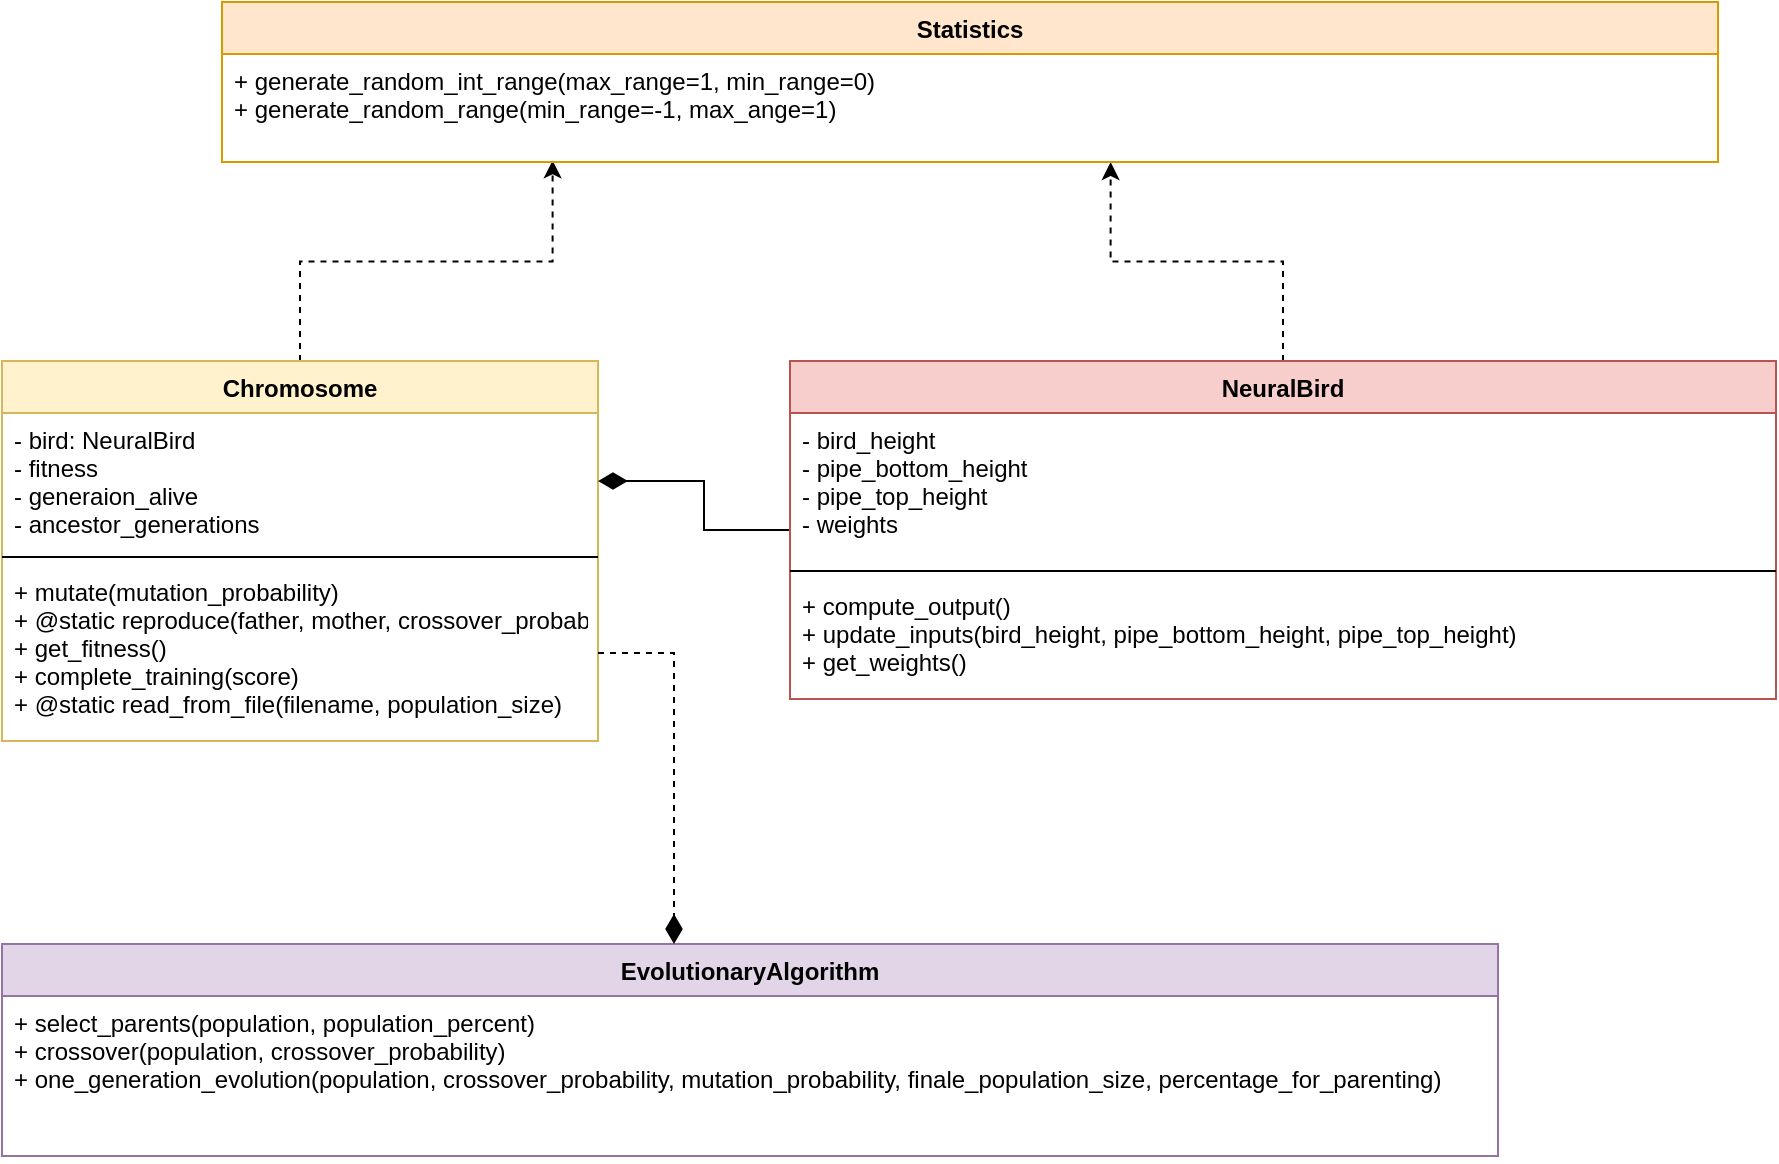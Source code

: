 <mxfile version="14.1.8" type="device"><diagram id="cdQeK8x_5bWccUlKOmc-" name="Page-1"><mxGraphModel dx="1220" dy="728" grid="0" gridSize="10" guides="1" tooltips="1" connect="1" arrows="1" fold="1" page="1" pageScale="1" pageWidth="850" pageHeight="1100" math="0" shadow="0"><root><mxCell id="0"/><mxCell id="1" parent="0"/><mxCell id="pi0LWgEbJrxdDWLg2I8G-18" style="edgeStyle=orthogonalEdgeStyle;rounded=0;orthogonalLoop=1;jettySize=auto;html=1;entryX=0.221;entryY=0.985;entryDx=0;entryDy=0;entryPerimeter=0;dashed=1;" edge="1" parent="1" source="pi0LWgEbJrxdDWLg2I8G-1" target="pi0LWgEbJrxdDWLg2I8G-17"><mxGeometry relative="1" as="geometry"/></mxCell><mxCell id="pi0LWgEbJrxdDWLg2I8G-1" value="Chromosome" style="swimlane;fontStyle=1;align=center;verticalAlign=top;childLayout=stackLayout;horizontal=1;startSize=26;horizontalStack=0;resizeParent=1;resizeParentMax=0;resizeLast=0;collapsible=1;marginBottom=0;fillColor=#fff2cc;strokeColor=#d6b656;" vertex="1" parent="1"><mxGeometry x="81" y="185.5" width="298" height="190" as="geometry"/></mxCell><mxCell id="pi0LWgEbJrxdDWLg2I8G-2" value="- bird: NeuralBird&#10;- fitness&#10;- generaion_alive&#10;- ancestor_generations " style="text;strokeColor=none;fillColor=none;align=left;verticalAlign=top;spacingLeft=4;spacingRight=4;overflow=hidden;rotatable=0;points=[[0,0.5],[1,0.5]];portConstraint=eastwest;" vertex="1" parent="pi0LWgEbJrxdDWLg2I8G-1"><mxGeometry y="26" width="298" height="68" as="geometry"/></mxCell><mxCell id="pi0LWgEbJrxdDWLg2I8G-3" value="" style="line;strokeWidth=1;fillColor=none;align=left;verticalAlign=middle;spacingTop=-1;spacingLeft=3;spacingRight=3;rotatable=0;labelPosition=right;points=[];portConstraint=eastwest;" vertex="1" parent="pi0LWgEbJrxdDWLg2I8G-1"><mxGeometry y="94" width="298" height="8" as="geometry"/></mxCell><mxCell id="pi0LWgEbJrxdDWLg2I8G-4" value="+ mutate(mutation_probability)&#10;+ @static reproduce(father, mother, crossover_probability)&#10;+ get_fitness()&#10;+ complete_training(score)&#10;+ @static read_from_file(filename, population_size)" style="text;strokeColor=none;fillColor=none;align=left;verticalAlign=top;spacingLeft=4;spacingRight=4;overflow=hidden;rotatable=0;points=[[0,0.5],[1,0.5]];portConstraint=eastwest;" vertex="1" parent="pi0LWgEbJrxdDWLg2I8G-1"><mxGeometry y="102" width="298" height="88" as="geometry"/></mxCell><mxCell id="pi0LWgEbJrxdDWLg2I8G-19" style="edgeStyle=orthogonalEdgeStyle;rounded=0;orthogonalLoop=1;jettySize=auto;html=1;dashed=1;entryX=0.594;entryY=1;entryDx=0;entryDy=0;entryPerimeter=0;" edge="1" parent="1" source="pi0LWgEbJrxdDWLg2I8G-5" target="pi0LWgEbJrxdDWLg2I8G-17"><mxGeometry relative="1" as="geometry"/></mxCell><mxCell id="pi0LWgEbJrxdDWLg2I8G-21" style="edgeStyle=orthogonalEdgeStyle;rounded=0;orthogonalLoop=1;jettySize=auto;html=1;endArrow=diamondThin;endFill=1;strokeWidth=1;endSize=12;" edge="1" parent="1" source="pi0LWgEbJrxdDWLg2I8G-5" target="pi0LWgEbJrxdDWLg2I8G-2"><mxGeometry relative="1" as="geometry"/></mxCell><mxCell id="pi0LWgEbJrxdDWLg2I8G-5" value="NeuralBird" style="swimlane;fontStyle=1;align=center;verticalAlign=top;childLayout=stackLayout;horizontal=1;startSize=26;horizontalStack=0;resizeParent=1;resizeParentMax=0;resizeLast=0;collapsible=1;marginBottom=0;fillColor=#f8cecc;strokeColor=#b85450;" vertex="1" parent="1"><mxGeometry x="475" y="185.5" width="493" height="169" as="geometry"/></mxCell><mxCell id="pi0LWgEbJrxdDWLg2I8G-6" value="- bird_height&#10;- pipe_bottom_height&#10;- pipe_top_height&#10;- weights&#10;" style="text;strokeColor=none;fillColor=none;align=left;verticalAlign=top;spacingLeft=4;spacingRight=4;overflow=hidden;rotatable=0;points=[[0,0.5],[1,0.5]];portConstraint=eastwest;" vertex="1" parent="pi0LWgEbJrxdDWLg2I8G-5"><mxGeometry y="26" width="493" height="75" as="geometry"/></mxCell><mxCell id="pi0LWgEbJrxdDWLg2I8G-7" value="" style="line;strokeWidth=1;fillColor=none;align=left;verticalAlign=middle;spacingTop=-1;spacingLeft=3;spacingRight=3;rotatable=0;labelPosition=right;points=[];portConstraint=eastwest;" vertex="1" parent="pi0LWgEbJrxdDWLg2I8G-5"><mxGeometry y="101" width="493" height="8" as="geometry"/></mxCell><mxCell id="pi0LWgEbJrxdDWLg2I8G-8" value="+ compute_output()&#10;+ update_inputs(bird_height, pipe_bottom_height, pipe_top_height)&#10;+ get_weights()" style="text;strokeColor=none;fillColor=none;align=left;verticalAlign=top;spacingLeft=4;spacingRight=4;overflow=hidden;rotatable=0;points=[[0,0.5],[1,0.5]];portConstraint=eastwest;" vertex="1" parent="pi0LWgEbJrxdDWLg2I8G-5"><mxGeometry y="109" width="493" height="60" as="geometry"/></mxCell><mxCell id="pi0LWgEbJrxdDWLg2I8G-11" value="EvolutionaryAlgorithm" style="swimlane;fontStyle=1;childLayout=stackLayout;horizontal=1;startSize=26;fillColor=#e1d5e7;horizontalStack=0;resizeParent=1;resizeParentMax=0;resizeLast=0;collapsible=1;marginBottom=0;strokeColor=#9673a6;" vertex="1" parent="1"><mxGeometry x="81" y="477" width="748" height="106" as="geometry"/></mxCell><mxCell id="pi0LWgEbJrxdDWLg2I8G-12" value="+ select_parents(population, population_percent)&#10;+ crossover(population, crossover_probability)&#10;+ one_generation_evolution(population, crossover_probability, mutation_probability, finale_population_size, percentage_for_parenting)" style="text;strokeColor=none;fillColor=none;align=left;verticalAlign=top;spacingLeft=4;spacingRight=4;overflow=hidden;rotatable=0;points=[[0,0.5],[1,0.5]];portConstraint=eastwest;" vertex="1" parent="pi0LWgEbJrxdDWLg2I8G-11"><mxGeometry y="26" width="748" height="80" as="geometry"/></mxCell><mxCell id="pi0LWgEbJrxdDWLg2I8G-16" value="Statistics" style="swimlane;fontStyle=1;childLayout=stackLayout;horizontal=1;startSize=26;fillColor=#ffe6cc;horizontalStack=0;resizeParent=1;resizeParentMax=0;resizeLast=0;collapsible=1;marginBottom=0;strokeColor=#d79b00;" vertex="1" parent="1"><mxGeometry x="191" y="6" width="748" height="80" as="geometry"/></mxCell><mxCell id="pi0LWgEbJrxdDWLg2I8G-17" value="+ generate_random_int_range(max_range=1, min_range=0)&#10;+ generate_random_range(min_range=-1, max_ange=1)" style="text;strokeColor=none;fillColor=none;align=left;verticalAlign=top;spacingLeft=4;spacingRight=4;overflow=hidden;rotatable=0;points=[[0,0.5],[1,0.5]];portConstraint=eastwest;" vertex="1" parent="pi0LWgEbJrxdDWLg2I8G-16"><mxGeometry y="26" width="748" height="54" as="geometry"/></mxCell><mxCell id="pi0LWgEbJrxdDWLg2I8G-22" style="edgeStyle=orthogonalEdgeStyle;rounded=0;orthogonalLoop=1;jettySize=auto;html=1;endArrow=diamondThin;endFill=1;endSize=12;strokeWidth=1;dashed=1;" edge="1" parent="1" source="pi0LWgEbJrxdDWLg2I8G-4" target="pi0LWgEbJrxdDWLg2I8G-11"><mxGeometry relative="1" as="geometry"><Array as="points"><mxPoint x="417" y="332"/></Array></mxGeometry></mxCell></root></mxGraphModel></diagram></mxfile>